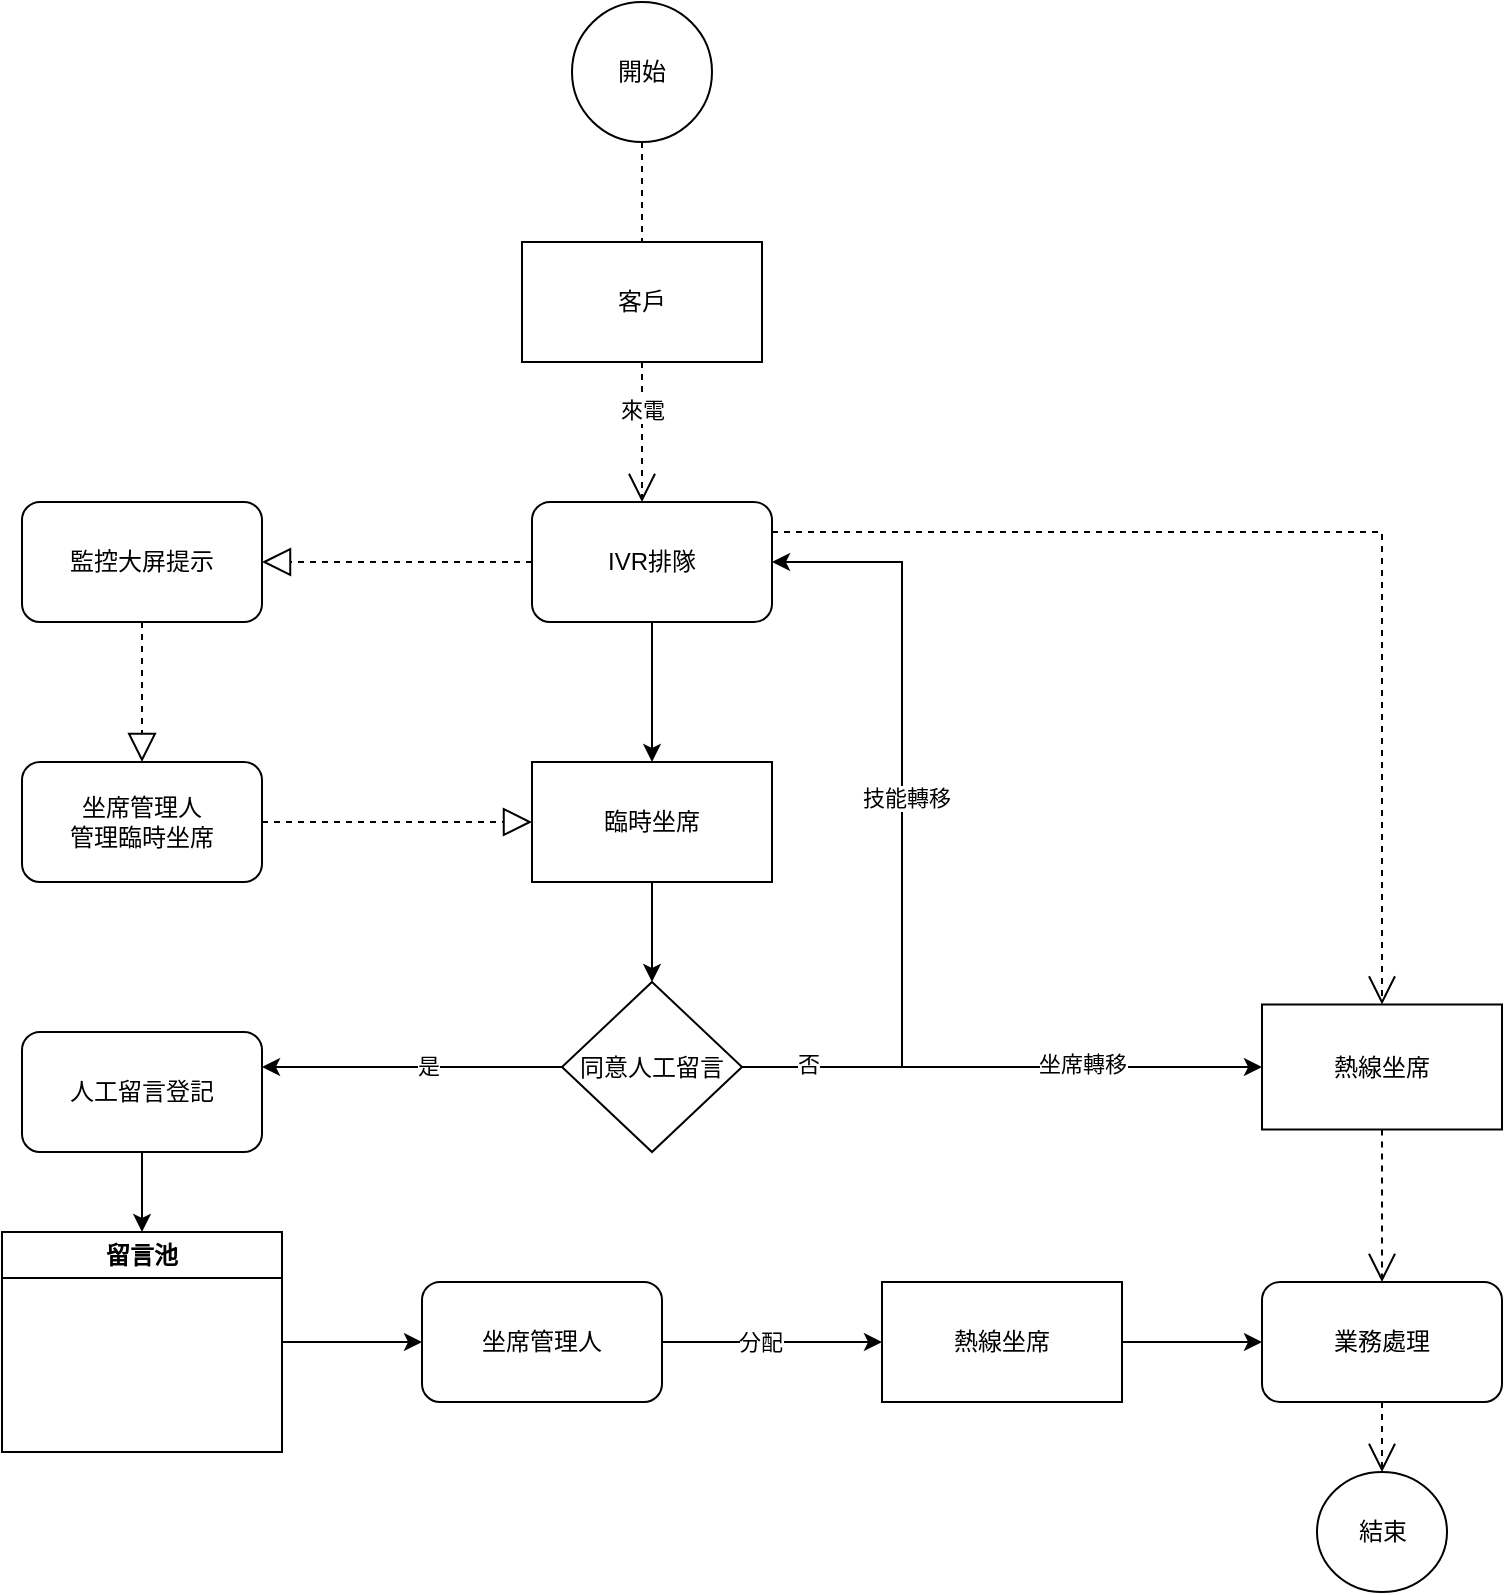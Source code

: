 <mxfile version="22.1.18" type="github">
  <diagram name="第 1 页" id="sc2p1u5gAOqfFjjmJYLN">
    <mxGraphModel dx="1662" dy="878" grid="1" gridSize="10" guides="1" tooltips="1" connect="1" arrows="1" fold="1" page="1" pageScale="1" pageWidth="827" pageHeight="1169" math="0" shadow="0">
      <root>
        <mxCell id="0" />
        <mxCell id="1" parent="0" />
        <mxCell id="G_l80I6SJxn5hfOqZydm-1" value="客戶" style="rounded=0;whiteSpace=wrap;html=1;" vertex="1" parent="1">
          <mxGeometry x="320" y="215" width="120" height="60" as="geometry" />
        </mxCell>
        <mxCell id="G_l80I6SJxn5hfOqZydm-2" value="" style="edgeStyle=orthogonalEdgeStyle;rounded=0;orthogonalLoop=1;jettySize=auto;html=1;exitX=0.5;exitY=1;exitDx=0;exitDy=0;" edge="1" parent="1" source="G_l80I6SJxn5hfOqZydm-6" target="G_l80I6SJxn5hfOqZydm-4">
          <mxGeometry relative="1" as="geometry">
            <mxPoint x="715" y="385" as="sourcePoint" />
          </mxGeometry>
        </mxCell>
        <mxCell id="G_l80I6SJxn5hfOqZydm-3" value="" style="edgeStyle=orthogonalEdgeStyle;rounded=0;orthogonalLoop=1;jettySize=auto;html=1;" edge="1" parent="1" source="G_l80I6SJxn5hfOqZydm-4" target="G_l80I6SJxn5hfOqZydm-5">
          <mxGeometry relative="1" as="geometry" />
        </mxCell>
        <mxCell id="G_l80I6SJxn5hfOqZydm-4" value="臨時坐席" style="whiteSpace=wrap;html=1;rounded=0;" vertex="1" parent="1">
          <mxGeometry x="325" y="475" width="120" height="60" as="geometry" />
        </mxCell>
        <mxCell id="G_l80I6SJxn5hfOqZydm-42" style="edgeStyle=orthogonalEdgeStyle;rounded=0;orthogonalLoop=1;jettySize=auto;html=1;exitX=0;exitY=0.5;exitDx=0;exitDy=0;" edge="1" parent="1" source="G_l80I6SJxn5hfOqZydm-5" target="G_l80I6SJxn5hfOqZydm-10">
          <mxGeometry relative="1" as="geometry">
            <Array as="points">
              <mxPoint x="150" y="628" />
              <mxPoint x="150" y="628" />
            </Array>
          </mxGeometry>
        </mxCell>
        <mxCell id="G_l80I6SJxn5hfOqZydm-45" value="是" style="edgeLabel;html=1;align=center;verticalAlign=middle;resizable=0;points=[];" vertex="1" connectable="0" parent="G_l80I6SJxn5hfOqZydm-42">
          <mxGeometry x="-0.1" y="-1" relative="1" as="geometry">
            <mxPoint as="offset" />
          </mxGeometry>
        </mxCell>
        <mxCell id="G_l80I6SJxn5hfOqZydm-75" style="edgeStyle=orthogonalEdgeStyle;rounded=0;orthogonalLoop=1;jettySize=auto;html=1;exitX=1;exitY=0.5;exitDx=0;exitDy=0;entryX=1;entryY=0.5;entryDx=0;entryDy=0;" edge="1" parent="1" source="G_l80I6SJxn5hfOqZydm-5" target="G_l80I6SJxn5hfOqZydm-6">
          <mxGeometry relative="1" as="geometry">
            <mxPoint x="570.0" y="370" as="targetPoint" />
            <Array as="points">
              <mxPoint x="510" y="628" />
              <mxPoint x="510" y="375" />
            </Array>
          </mxGeometry>
        </mxCell>
        <mxCell id="G_l80I6SJxn5hfOqZydm-81" value="技能轉移" style="edgeLabel;html=1;align=center;verticalAlign=middle;resizable=0;points=[];" vertex="1" connectable="0" parent="G_l80I6SJxn5hfOqZydm-75">
          <mxGeometry x="0.079" y="-2" relative="1" as="geometry">
            <mxPoint as="offset" />
          </mxGeometry>
        </mxCell>
        <mxCell id="G_l80I6SJxn5hfOqZydm-78" style="edgeStyle=orthogonalEdgeStyle;rounded=0;orthogonalLoop=1;jettySize=auto;html=1;" edge="1" parent="1" source="G_l80I6SJxn5hfOqZydm-5" target="G_l80I6SJxn5hfOqZydm-26">
          <mxGeometry relative="1" as="geometry" />
        </mxCell>
        <mxCell id="G_l80I6SJxn5hfOqZydm-79" value="否" style="edgeLabel;html=1;align=center;verticalAlign=middle;resizable=0;points=[];" vertex="1" connectable="0" parent="G_l80I6SJxn5hfOqZydm-78">
          <mxGeometry x="-0.75" y="2" relative="1" as="geometry">
            <mxPoint as="offset" />
          </mxGeometry>
        </mxCell>
        <mxCell id="G_l80I6SJxn5hfOqZydm-80" value="坐席轉移" style="edgeLabel;html=1;align=center;verticalAlign=middle;resizable=0;points=[];" vertex="1" connectable="0" parent="G_l80I6SJxn5hfOqZydm-78">
          <mxGeometry x="0.306" y="2" relative="1" as="geometry">
            <mxPoint as="offset" />
          </mxGeometry>
        </mxCell>
        <mxCell id="G_l80I6SJxn5hfOqZydm-5" value="同意人工留言" style="rhombus;whiteSpace=wrap;html=1;rounded=0;" vertex="1" parent="1">
          <mxGeometry x="340" y="585" width="90" height="85" as="geometry" />
        </mxCell>
        <mxCell id="G_l80I6SJxn5hfOqZydm-6" value="IVR排隊" style="rounded=1;whiteSpace=wrap;html=1;" vertex="1" parent="1">
          <mxGeometry x="325" y="345" width="120" height="60" as="geometry" />
        </mxCell>
        <mxCell id="G_l80I6SJxn5hfOqZydm-43" style="edgeStyle=orthogonalEdgeStyle;rounded=0;orthogonalLoop=1;jettySize=auto;html=1;exitX=0.5;exitY=1;exitDx=0;exitDy=0;entryX=0.5;entryY=0;entryDx=0;entryDy=0;" edge="1" parent="1" source="G_l80I6SJxn5hfOqZydm-10" target="G_l80I6SJxn5hfOqZydm-21">
          <mxGeometry relative="1" as="geometry" />
        </mxCell>
        <mxCell id="G_l80I6SJxn5hfOqZydm-10" value="人工留言登記" style="rounded=1;whiteSpace=wrap;html=1;" vertex="1" parent="1">
          <mxGeometry x="70" y="610" width="120" height="60" as="geometry" />
        </mxCell>
        <mxCell id="G_l80I6SJxn5hfOqZydm-85" style="edgeStyle=orthogonalEdgeStyle;rounded=0;orthogonalLoop=1;jettySize=auto;html=1;entryX=0;entryY=0.5;entryDx=0;entryDy=0;" edge="1" parent="1" source="G_l80I6SJxn5hfOqZydm-16" target="G_l80I6SJxn5hfOqZydm-27">
          <mxGeometry relative="1" as="geometry" />
        </mxCell>
        <mxCell id="G_l80I6SJxn5hfOqZydm-16" value="熱線坐席" style="whiteSpace=wrap;html=1;" vertex="1" parent="1">
          <mxGeometry x="500" y="735" width="120" height="60" as="geometry" />
        </mxCell>
        <mxCell id="G_l80I6SJxn5hfOqZydm-50" style="edgeStyle=orthogonalEdgeStyle;rounded=0;orthogonalLoop=1;jettySize=auto;html=1;" edge="1" parent="1" source="G_l80I6SJxn5hfOqZydm-20" target="G_l80I6SJxn5hfOqZydm-16">
          <mxGeometry relative="1" as="geometry" />
        </mxCell>
        <mxCell id="G_l80I6SJxn5hfOqZydm-83" value="分配" style="edgeLabel;html=1;align=center;verticalAlign=middle;resizable=0;points=[];" vertex="1" connectable="0" parent="G_l80I6SJxn5hfOqZydm-50">
          <mxGeometry x="-0.12" relative="1" as="geometry">
            <mxPoint as="offset" />
          </mxGeometry>
        </mxCell>
        <mxCell id="G_l80I6SJxn5hfOqZydm-20" value="坐席管理人" style="rounded=1;whiteSpace=wrap;html=1;" vertex="1" parent="1">
          <mxGeometry x="270" y="735" width="120" height="60" as="geometry" />
        </mxCell>
        <mxCell id="G_l80I6SJxn5hfOqZydm-41" style="edgeStyle=orthogonalEdgeStyle;rounded=0;orthogonalLoop=1;jettySize=auto;html=1;" edge="1" parent="1" source="G_l80I6SJxn5hfOqZydm-21" target="G_l80I6SJxn5hfOqZydm-20">
          <mxGeometry relative="1" as="geometry" />
        </mxCell>
        <mxCell id="G_l80I6SJxn5hfOqZydm-21" value="留言池" style="swimlane;whiteSpace=wrap;html=1;startSize=23;" vertex="1" parent="1">
          <mxGeometry x="60" y="710" width="140" height="110" as="geometry" />
        </mxCell>
        <mxCell id="G_l80I6SJxn5hfOqZydm-24" value="開始" style="ellipse;whiteSpace=wrap;html=1;aspect=fixed;" vertex="1" parent="1">
          <mxGeometry x="345" y="95" width="70" height="70" as="geometry" />
        </mxCell>
        <mxCell id="G_l80I6SJxn5hfOqZydm-25" value="" style="endArrow=none;dashed=1;html=1;rounded=0;exitX=0.5;exitY=1;exitDx=0;exitDy=0;" edge="1" parent="1" source="G_l80I6SJxn5hfOqZydm-24" target="G_l80I6SJxn5hfOqZydm-1">
          <mxGeometry width="50" height="50" relative="1" as="geometry">
            <mxPoint x="345" y="395" as="sourcePoint" />
            <mxPoint x="395" y="345" as="targetPoint" />
          </mxGeometry>
        </mxCell>
        <mxCell id="G_l80I6SJxn5hfOqZydm-26" value="熱線坐席" style="whiteSpace=wrap;html=1;rounded=0;" vertex="1" parent="1">
          <mxGeometry x="690" y="596.25" width="120" height="62.5" as="geometry" />
        </mxCell>
        <mxCell id="G_l80I6SJxn5hfOqZydm-27" value="業務處理" style="whiteSpace=wrap;html=1;rounded=1;" vertex="1" parent="1">
          <mxGeometry x="690" y="735" width="120" height="60" as="geometry" />
        </mxCell>
        <mxCell id="G_l80I6SJxn5hfOqZydm-28" value="結束" style="ellipse;whiteSpace=wrap;html=1;rounded=1;" vertex="1" parent="1">
          <mxGeometry x="717.5" y="830" width="65" height="60" as="geometry" />
        </mxCell>
        <mxCell id="G_l80I6SJxn5hfOqZydm-29" value="" style="endArrow=open;endSize=12;dashed=1;html=1;rounded=0;entryX=0.5;entryY=0;entryDx=0;entryDy=0;exitX=0.5;exitY=1;exitDx=0;exitDy=0;" edge="1" parent="1" source="G_l80I6SJxn5hfOqZydm-26" target="G_l80I6SJxn5hfOqZydm-27">
          <mxGeometry width="160" relative="1" as="geometry">
            <mxPoint x="680" y="170" as="sourcePoint" />
            <mxPoint x="840" y="170" as="targetPoint" />
          </mxGeometry>
        </mxCell>
        <mxCell id="G_l80I6SJxn5hfOqZydm-30" value="" style="endArrow=open;endSize=12;dashed=1;html=1;rounded=0;exitX=0.5;exitY=1;exitDx=0;exitDy=0;" edge="1" parent="1" source="G_l80I6SJxn5hfOqZydm-27" target="G_l80I6SJxn5hfOqZydm-28">
          <mxGeometry width="160" relative="1" as="geometry">
            <mxPoint x="680" y="760" as="sourcePoint" />
            <mxPoint x="990" y="170" as="targetPoint" />
          </mxGeometry>
        </mxCell>
        <mxCell id="G_l80I6SJxn5hfOqZydm-34" value="來電" style="endArrow=open;endSize=12;dashed=1;html=1;rounded=0;exitX=0.5;exitY=1;exitDx=0;exitDy=0;" edge="1" parent="1" source="G_l80I6SJxn5hfOqZydm-1">
          <mxGeometry x="-0.333" width="160" relative="1" as="geometry">
            <mxPoint x="365" y="295" as="sourcePoint" />
            <mxPoint x="380" y="345" as="targetPoint" />
            <mxPoint as="offset" />
          </mxGeometry>
        </mxCell>
        <mxCell id="G_l80I6SJxn5hfOqZydm-64" value="" style="endArrow=open;endSize=12;dashed=1;html=1;rounded=0;exitX=1;exitY=0.25;exitDx=0;exitDy=0;entryX=0.5;entryY=0;entryDx=0;entryDy=0;" edge="1" parent="1" source="G_l80I6SJxn5hfOqZydm-6" target="G_l80I6SJxn5hfOqZydm-26">
          <mxGeometry x="0.12" y="51" width="160" relative="1" as="geometry">
            <mxPoint x="40" y="440" as="sourcePoint" />
            <mxPoint x="157.5" y="376.25" as="targetPoint" />
            <Array as="points">
              <mxPoint x="750" y="360" />
            </Array>
            <mxPoint as="offset" />
          </mxGeometry>
        </mxCell>
        <mxCell id="G_l80I6SJxn5hfOqZydm-86" value="監控大屏提示" style="rounded=1;whiteSpace=wrap;html=1;" vertex="1" parent="1">
          <mxGeometry x="70" y="345" width="120" height="60" as="geometry" />
        </mxCell>
        <mxCell id="G_l80I6SJxn5hfOqZydm-87" value="坐席管理人&lt;br&gt;管理臨時坐席" style="whiteSpace=wrap;html=1;rounded=1;" vertex="1" parent="1">
          <mxGeometry x="70" y="475" width="120" height="60" as="geometry" />
        </mxCell>
        <mxCell id="G_l80I6SJxn5hfOqZydm-88" value="" style="endArrow=block;dashed=1;endFill=0;endSize=12;html=1;rounded=0;entryX=0.5;entryY=0;entryDx=0;entryDy=0;exitX=0.5;exitY=1;exitDx=0;exitDy=0;" edge="1" parent="1" target="G_l80I6SJxn5hfOqZydm-87" source="G_l80I6SJxn5hfOqZydm-86">
          <mxGeometry width="160" relative="1" as="geometry">
            <mxPoint x="100" y="375" as="sourcePoint" />
            <mxPoint x="250" y="375" as="targetPoint" />
          </mxGeometry>
        </mxCell>
        <mxCell id="G_l80I6SJxn5hfOqZydm-89" value="" style="endArrow=block;dashed=1;endFill=0;endSize=12;html=1;rounded=0;entryX=1;entryY=0.5;entryDx=0;entryDy=0;exitX=0;exitY=0.5;exitDx=0;exitDy=0;" edge="1" parent="1" source="G_l80I6SJxn5hfOqZydm-6" target="G_l80I6SJxn5hfOqZydm-86">
          <mxGeometry width="160" relative="1" as="geometry">
            <mxPoint x="180" y="415" as="sourcePoint" />
            <mxPoint x="180" y="485" as="targetPoint" />
          </mxGeometry>
        </mxCell>
        <mxCell id="G_l80I6SJxn5hfOqZydm-90" value="" style="endArrow=block;dashed=1;endFill=0;endSize=12;html=1;rounded=0;entryX=0;entryY=0.5;entryDx=0;entryDy=0;exitX=1;exitY=0.5;exitDx=0;exitDy=0;" edge="1" parent="1" source="G_l80I6SJxn5hfOqZydm-87" target="G_l80I6SJxn5hfOqZydm-4">
          <mxGeometry width="160" relative="1" as="geometry">
            <mxPoint x="335" y="385" as="sourcePoint" />
            <mxPoint x="240" y="385" as="targetPoint" />
          </mxGeometry>
        </mxCell>
      </root>
    </mxGraphModel>
  </diagram>
</mxfile>
